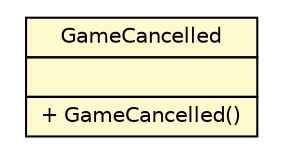 #!/usr/local/bin/dot
#
# Class diagram 
# Generated by UMLGraph version R5_6 (http://www.umlgraph.org/)
#

digraph G {
	edge [fontname="Helvetica",fontsize=10,labelfontname="Helvetica",labelfontsize=10];
	node [fontname="Helvetica",fontsize=10,shape=plaintext];
	nodesep=0.25;
	ranksep=0.5;
	// Common.GameCancelled
	c1196 [label=<<table title="Common.GameCancelled" border="0" cellborder="1" cellspacing="0" cellpadding="2" port="p" bgcolor="lemonChiffon" href="./GameCancelled.html">
		<tr><td><table border="0" cellspacing="0" cellpadding="1">
<tr><td align="center" balign="center"> GameCancelled </td></tr>
		</table></td></tr>
		<tr><td><table border="0" cellspacing="0" cellpadding="1">
<tr><td align="left" balign="left">  </td></tr>
		</table></td></tr>
		<tr><td><table border="0" cellspacing="0" cellpadding="1">
<tr><td align="left" balign="left"> + GameCancelled() </td></tr>
		</table></td></tr>
		</table>>, URL="./GameCancelled.html", fontname="Helvetica", fontcolor="black", fontsize=10.0];
}


